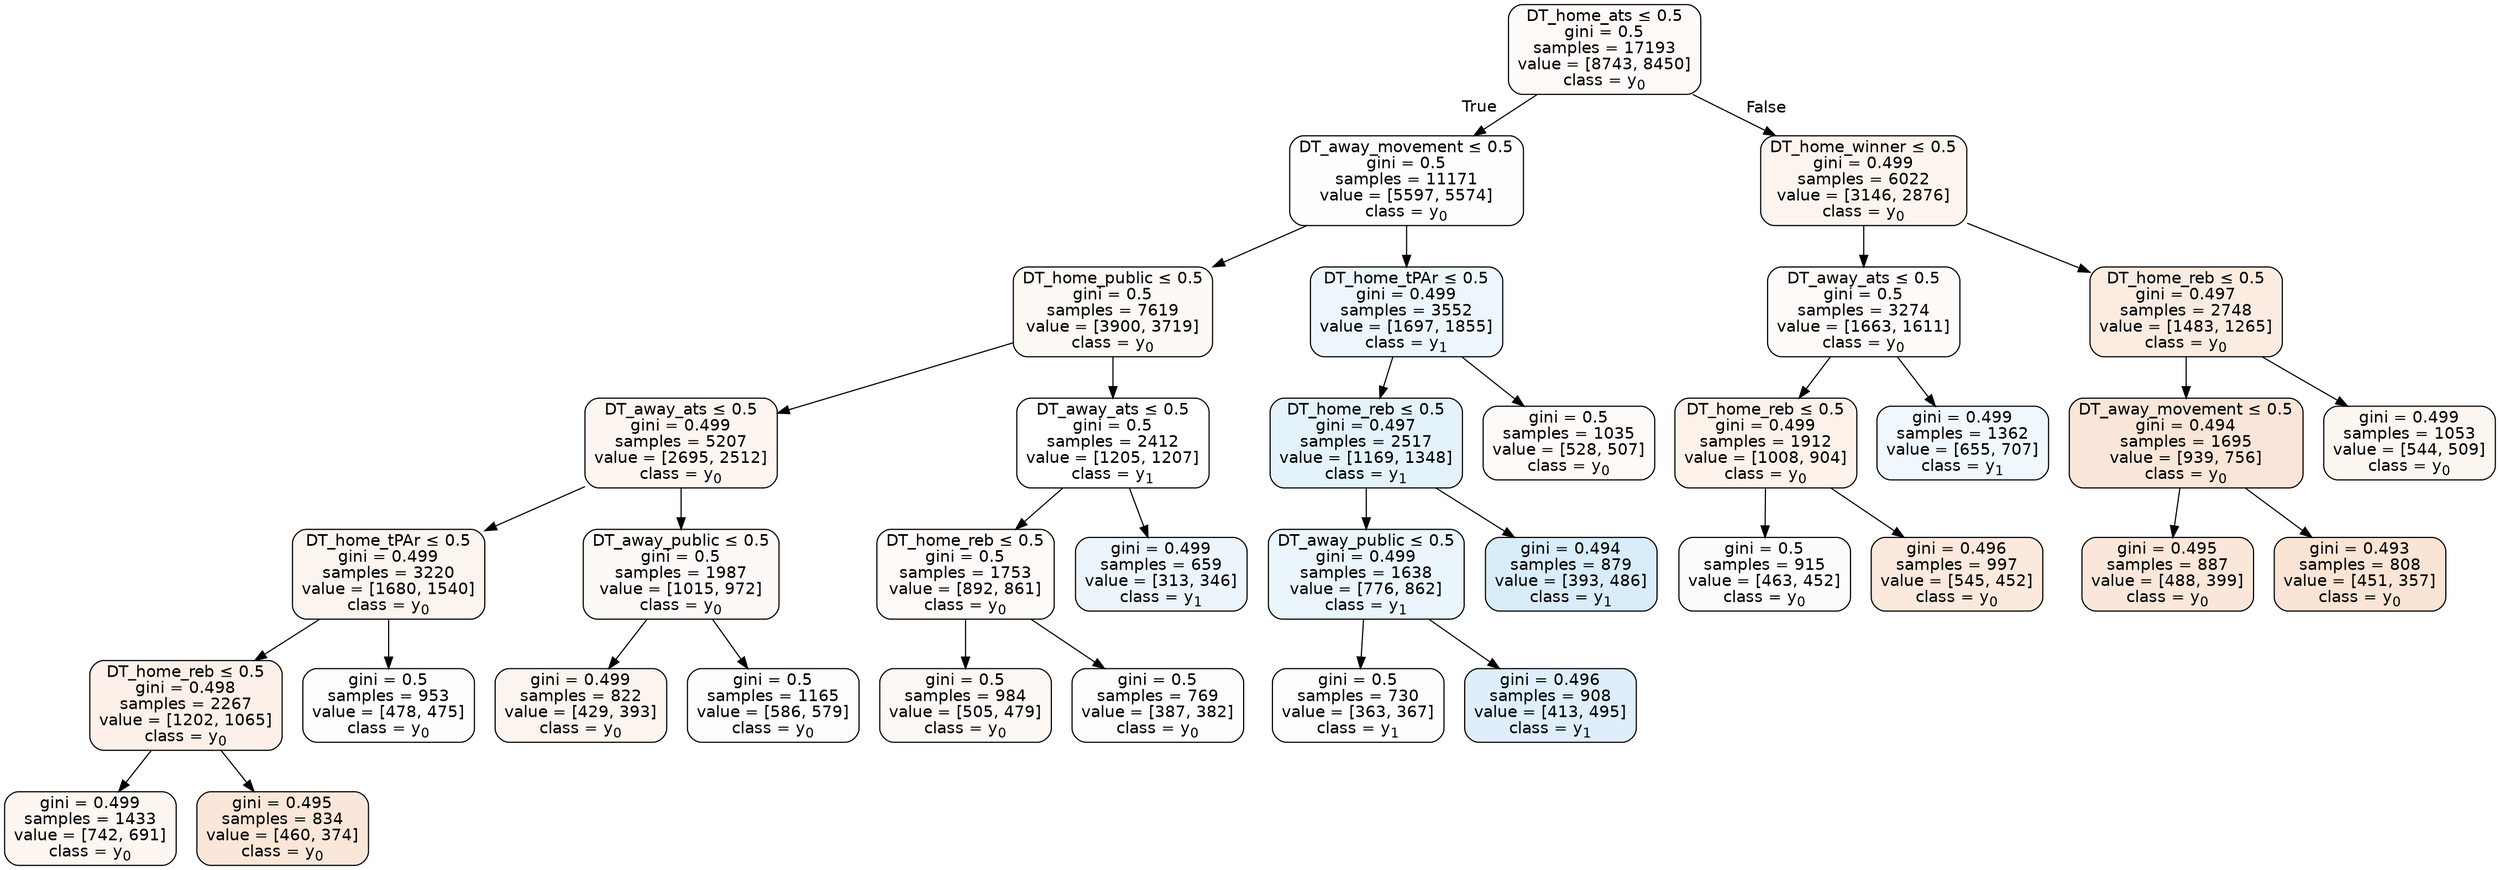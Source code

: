digraph Tree {
node [shape=box, style="filled, rounded", color="black", fontname=helvetica] ;
edge [fontname=helvetica] ;
0 [label=<DT_home_ats &le; 0.5<br/>gini = 0.5<br/>samples = 17193<br/>value = [8743, 8450]<br/>class = y<SUB>0</SUB>>, fillcolor="#e5813909"] ;
1 [label=<DT_away_movement &le; 0.5<br/>gini = 0.5<br/>samples = 11171<br/>value = [5597, 5574]<br/>class = y<SUB>0</SUB>>, fillcolor="#e5813901"] ;
0 -> 1 [labeldistance=2.5, labelangle=45, headlabel="True"] ;
2 [label=<DT_home_public &le; 0.5<br/>gini = 0.5<br/>samples = 7619<br/>value = [3900, 3719]<br/>class = y<SUB>0</SUB>>, fillcolor="#e581390c"] ;
1 -> 2 ;
3 [label=<DT_away_ats &le; 0.5<br/>gini = 0.499<br/>samples = 5207<br/>value = [2695, 2512]<br/>class = y<SUB>0</SUB>>, fillcolor="#e5813911"] ;
2 -> 3 ;
4 [label=<DT_home_tPAr &le; 0.5<br/>gini = 0.499<br/>samples = 3220<br/>value = [1680, 1540]<br/>class = y<SUB>0</SUB>>, fillcolor="#e5813915"] ;
3 -> 4 ;
5 [label=<DT_home_reb &le; 0.5<br/>gini = 0.498<br/>samples = 2267<br/>value = [1202, 1065]<br/>class = y<SUB>0</SUB>>, fillcolor="#e581391d"] ;
4 -> 5 ;
6 [label=<gini = 0.499<br/>samples = 1433<br/>value = [742, 691]<br/>class = y<SUB>0</SUB>>, fillcolor="#e5813912"] ;
5 -> 6 ;
7 [label=<gini = 0.495<br/>samples = 834<br/>value = [460, 374]<br/>class = y<SUB>0</SUB>>, fillcolor="#e5813930"] ;
5 -> 7 ;
8 [label=<gini = 0.5<br/>samples = 953<br/>value = [478, 475]<br/>class = y<SUB>0</SUB>>, fillcolor="#e5813902"] ;
4 -> 8 ;
9 [label=<DT_away_public &le; 0.5<br/>gini = 0.5<br/>samples = 1987<br/>value = [1015, 972]<br/>class = y<SUB>0</SUB>>, fillcolor="#e581390b"] ;
3 -> 9 ;
10 [label=<gini = 0.499<br/>samples = 822<br/>value = [429, 393]<br/>class = y<SUB>0</SUB>>, fillcolor="#e5813915"] ;
9 -> 10 ;
11 [label=<gini = 0.5<br/>samples = 1165<br/>value = [586, 579]<br/>class = y<SUB>0</SUB>>, fillcolor="#e5813903"] ;
9 -> 11 ;
12 [label=<DT_away_ats &le; 0.5<br/>gini = 0.5<br/>samples = 2412<br/>value = [1205, 1207]<br/>class = y<SUB>1</SUB>>, fillcolor="#399de500"] ;
2 -> 12 ;
13 [label=<DT_home_reb &le; 0.5<br/>gini = 0.5<br/>samples = 1753<br/>value = [892, 861]<br/>class = y<SUB>0</SUB>>, fillcolor="#e5813909"] ;
12 -> 13 ;
14 [label=<gini = 0.5<br/>samples = 984<br/>value = [505, 479]<br/>class = y<SUB>0</SUB>>, fillcolor="#e581390d"] ;
13 -> 14 ;
15 [label=<gini = 0.5<br/>samples = 769<br/>value = [387, 382]<br/>class = y<SUB>0</SUB>>, fillcolor="#e5813903"] ;
13 -> 15 ;
16 [label=<gini = 0.499<br/>samples = 659<br/>value = [313, 346]<br/>class = y<SUB>1</SUB>>, fillcolor="#399de518"] ;
12 -> 16 ;
17 [label=<DT_home_tPAr &le; 0.5<br/>gini = 0.499<br/>samples = 3552<br/>value = [1697, 1855]<br/>class = y<SUB>1</SUB>>, fillcolor="#399de516"] ;
1 -> 17 ;
18 [label=<DT_home_reb &le; 0.5<br/>gini = 0.497<br/>samples = 2517<br/>value = [1169, 1348]<br/>class = y<SUB>1</SUB>>, fillcolor="#399de522"] ;
17 -> 18 ;
19 [label=<DT_away_public &le; 0.5<br/>gini = 0.499<br/>samples = 1638<br/>value = [776, 862]<br/>class = y<SUB>1</SUB>>, fillcolor="#399de519"] ;
18 -> 19 ;
20 [label=<gini = 0.5<br/>samples = 730<br/>value = [363, 367]<br/>class = y<SUB>1</SUB>>, fillcolor="#399de503"] ;
19 -> 20 ;
21 [label=<gini = 0.496<br/>samples = 908<br/>value = [413, 495]<br/>class = y<SUB>1</SUB>>, fillcolor="#399de52a"] ;
19 -> 21 ;
22 [label=<gini = 0.494<br/>samples = 879<br/>value = [393, 486]<br/>class = y<SUB>1</SUB>>, fillcolor="#399de531"] ;
18 -> 22 ;
23 [label=<gini = 0.5<br/>samples = 1035<br/>value = [528, 507]<br/>class = y<SUB>0</SUB>>, fillcolor="#e581390a"] ;
17 -> 23 ;
24 [label=<DT_home_winner &le; 0.5<br/>gini = 0.499<br/>samples = 6022<br/>value = [3146, 2876]<br/>class = y<SUB>0</SUB>>, fillcolor="#e5813916"] ;
0 -> 24 [labeldistance=2.5, labelangle=-45, headlabel="False"] ;
25 [label=<DT_away_ats &le; 0.5<br/>gini = 0.5<br/>samples = 3274<br/>value = [1663, 1611]<br/>class = y<SUB>0</SUB>>, fillcolor="#e5813908"] ;
24 -> 25 ;
26 [label=<DT_home_reb &le; 0.5<br/>gini = 0.499<br/>samples = 1912<br/>value = [1008, 904]<br/>class = y<SUB>0</SUB>>, fillcolor="#e581391a"] ;
25 -> 26 ;
27 [label=<gini = 0.5<br/>samples = 915<br/>value = [463, 452]<br/>class = y<SUB>0</SUB>>, fillcolor="#e5813906"] ;
26 -> 27 ;
28 [label=<gini = 0.496<br/>samples = 997<br/>value = [545, 452]<br/>class = y<SUB>0</SUB>>, fillcolor="#e581392c"] ;
26 -> 28 ;
29 [label=<gini = 0.499<br/>samples = 1362<br/>value = [655, 707]<br/>class = y<SUB>1</SUB>>, fillcolor="#399de513"] ;
25 -> 29 ;
30 [label=<DT_home_reb &le; 0.5<br/>gini = 0.497<br/>samples = 2748<br/>value = [1483, 1265]<br/>class = y<SUB>0</SUB>>, fillcolor="#e5813925"] ;
24 -> 30 ;
31 [label=<DT_away_movement &le; 0.5<br/>gini = 0.494<br/>samples = 1695<br/>value = [939, 756]<br/>class = y<SUB>0</SUB>>, fillcolor="#e5813932"] ;
30 -> 31 ;
32 [label=<gini = 0.495<br/>samples = 887<br/>value = [488, 399]<br/>class = y<SUB>0</SUB>>, fillcolor="#e581392f"] ;
31 -> 32 ;
33 [label=<gini = 0.493<br/>samples = 808<br/>value = [451, 357]<br/>class = y<SUB>0</SUB>>, fillcolor="#e5813935"] ;
31 -> 33 ;
34 [label=<gini = 0.499<br/>samples = 1053<br/>value = [544, 509]<br/>class = y<SUB>0</SUB>>, fillcolor="#e5813910"] ;
30 -> 34 ;
}